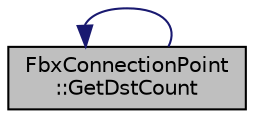 digraph "FbxConnectionPoint::GetDstCount"
{
  edge [fontname="Helvetica",fontsize="10",labelfontname="Helvetica",labelfontsize="10"];
  node [fontname="Helvetica",fontsize="10",shape=record];
  rankdir="LR";
  Node70 [label="FbxConnectionPoint\l::GetDstCount",height=0.2,width=0.4,color="black", fillcolor="grey75", style="filled", fontcolor="black"];
  Node70 -> Node70 [dir="back",color="midnightblue",fontsize="10",style="solid",fontname="Helvetica"];
}
